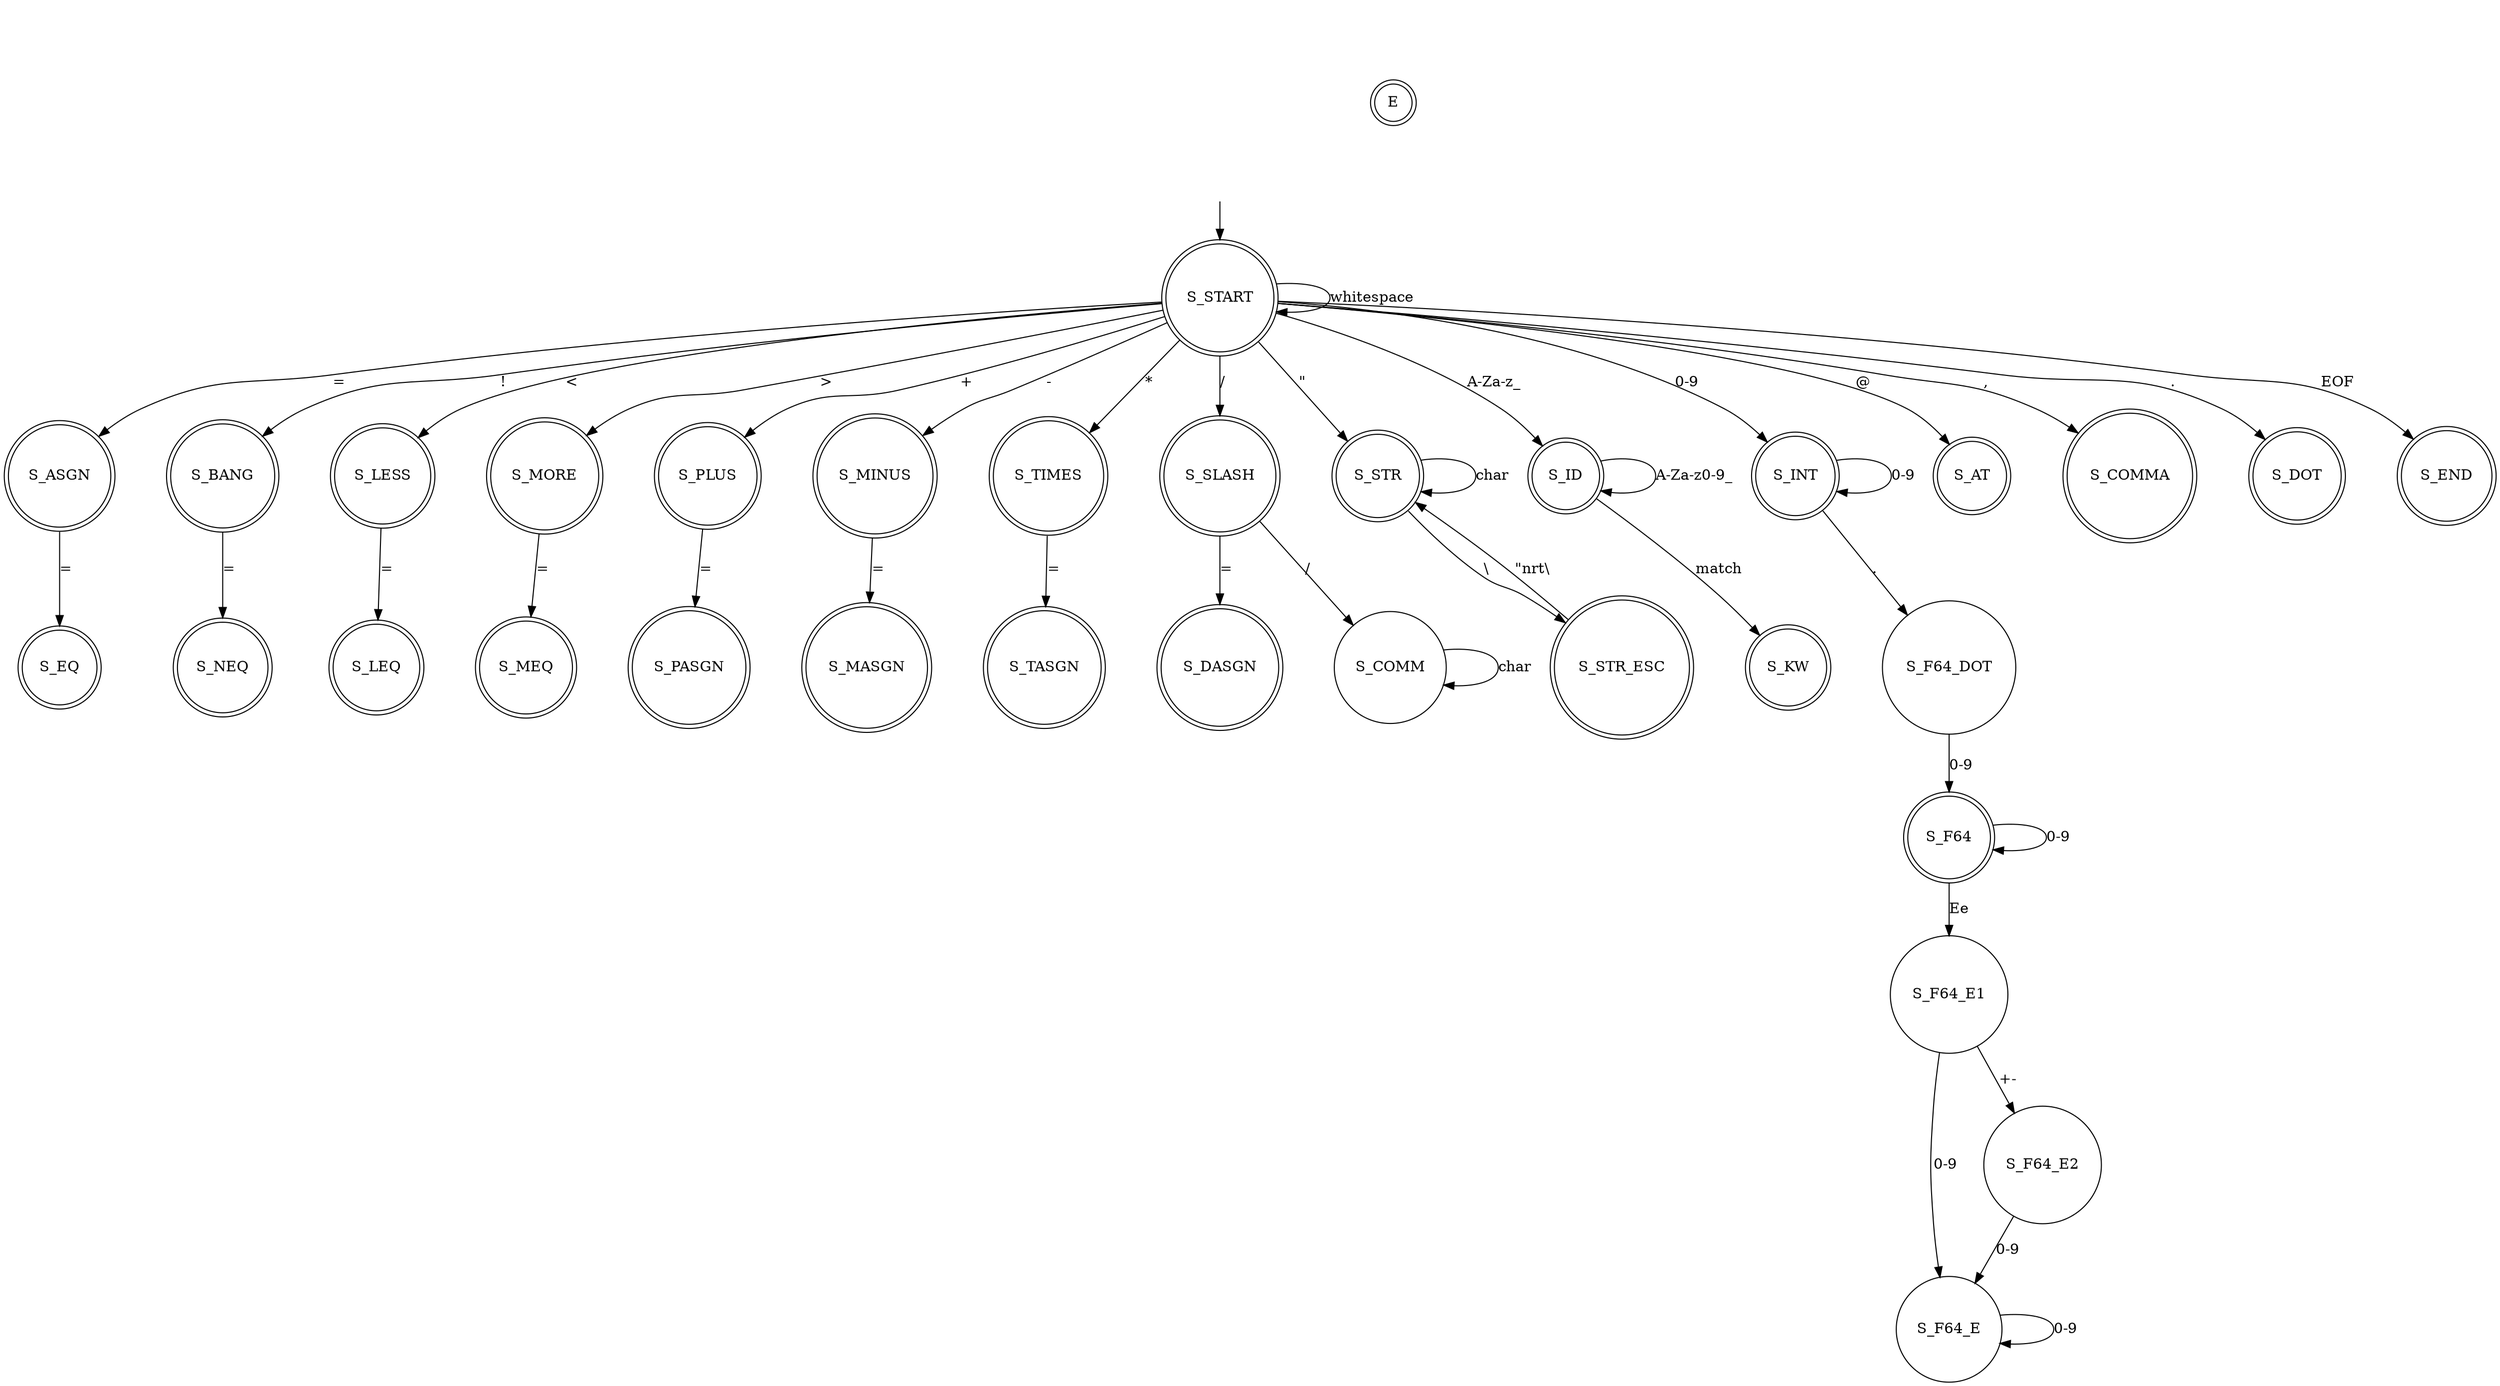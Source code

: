 digraph G {
    // layout=neato
    // overlap=false
    graph [nodesep=0.7]
    node [shape=circle]

    INVISIBLE_NODE [style=invis]
    S_START [shape="doublecircle"]
    INVISIBLE_NODE->S_START

    subgraph final_nodes{
        node [shape=doublecircle]
        S_ASGN; S_EQ; S_BANG; S_NEQ; S_LESS; S_LEQ; S_MORE; S_MEQ;
        S_PLUS; S_PASGN; S_MINUS; S_MASGN; S_TIMES; S_TASGN; S_SLASH; S_DASGN;
        S_STR; S_STR_ESC;
        S_ID; S_KW;
        S_INT; S_F64; E;
        S_AT; S_COMMA; S_DOT;
        S_END;
    }
       
    S_START -> S_START [label="whitespace"]
    S_START -> S_SLASH [label="/"]
    S_SLASH -> S_COMM [label="/"]
    S_COMM -> S_COMM [label="char"]

    S_START -> S_ASGN [label="="]
    S_ASGN -> S_EQ [label="="]

    S_START -> S_BANG [label="!"]
    S_BANG -> S_NEQ [label="="]

    S_START -> S_LESS [label="<"]
    S_LESS -> S_LEQ [label="="]

    S_START -> S_MORE [label=">"]
    S_MORE -> S_MEQ [label="="]

    S_START -> S_PLUS [label="+"]
    S_PLUS -> S_PASGN [label="="]

    S_START -> S_MINUS [label="-"]
    S_MINUS -> S_MASGN [label="="]

    S_START -> S_TIMES [label="*"] 
    S_TIMES -> S_TASGN [label="="]

    S_SLASH -> S_DASGN [label="="]

    S_START -> S_STR [label="\""]
    S_STR -> S_STR [label="char"]
    S_STR -> S_STR_ESC [label="\\"]
    S_STR_ESC -> S_STR [label="\"nrt\\"]

    S_START -> S_ID [label="A-Za-z_"]
    S_ID -> S_ID [label="A-Za-z0-9_"]
    S_ID -> S_KW [label="match"]

    S_START -> S_INT [label="0-9"]
    S_INT -> S_INT [label="0-9"]
    S_INT -> S_F64_DOT [label="."]
    S_F64_DOT -> S_F64 [label="0-9"]
    S_F64 -> S_F64 [label="0-9"]
    S_F64 -> S_F64_E1 [label="Ee"]
    S_F64_E1 -> S_F64_E [label="0-9"]
    S_F64_E1 -> S_F64_E2 [label="+-"]
    S_F64_E2 -> S_F64_E [label="0-9"]
    S_F64_E -> S_F64_E [label="0-9"]

    S_START -> S_AT [label="@"]
    S_START -> S_COMMA [label=","]
    S_START -> S_DOT [label="."]

    S_START -> S_END [label="EOF"]
}